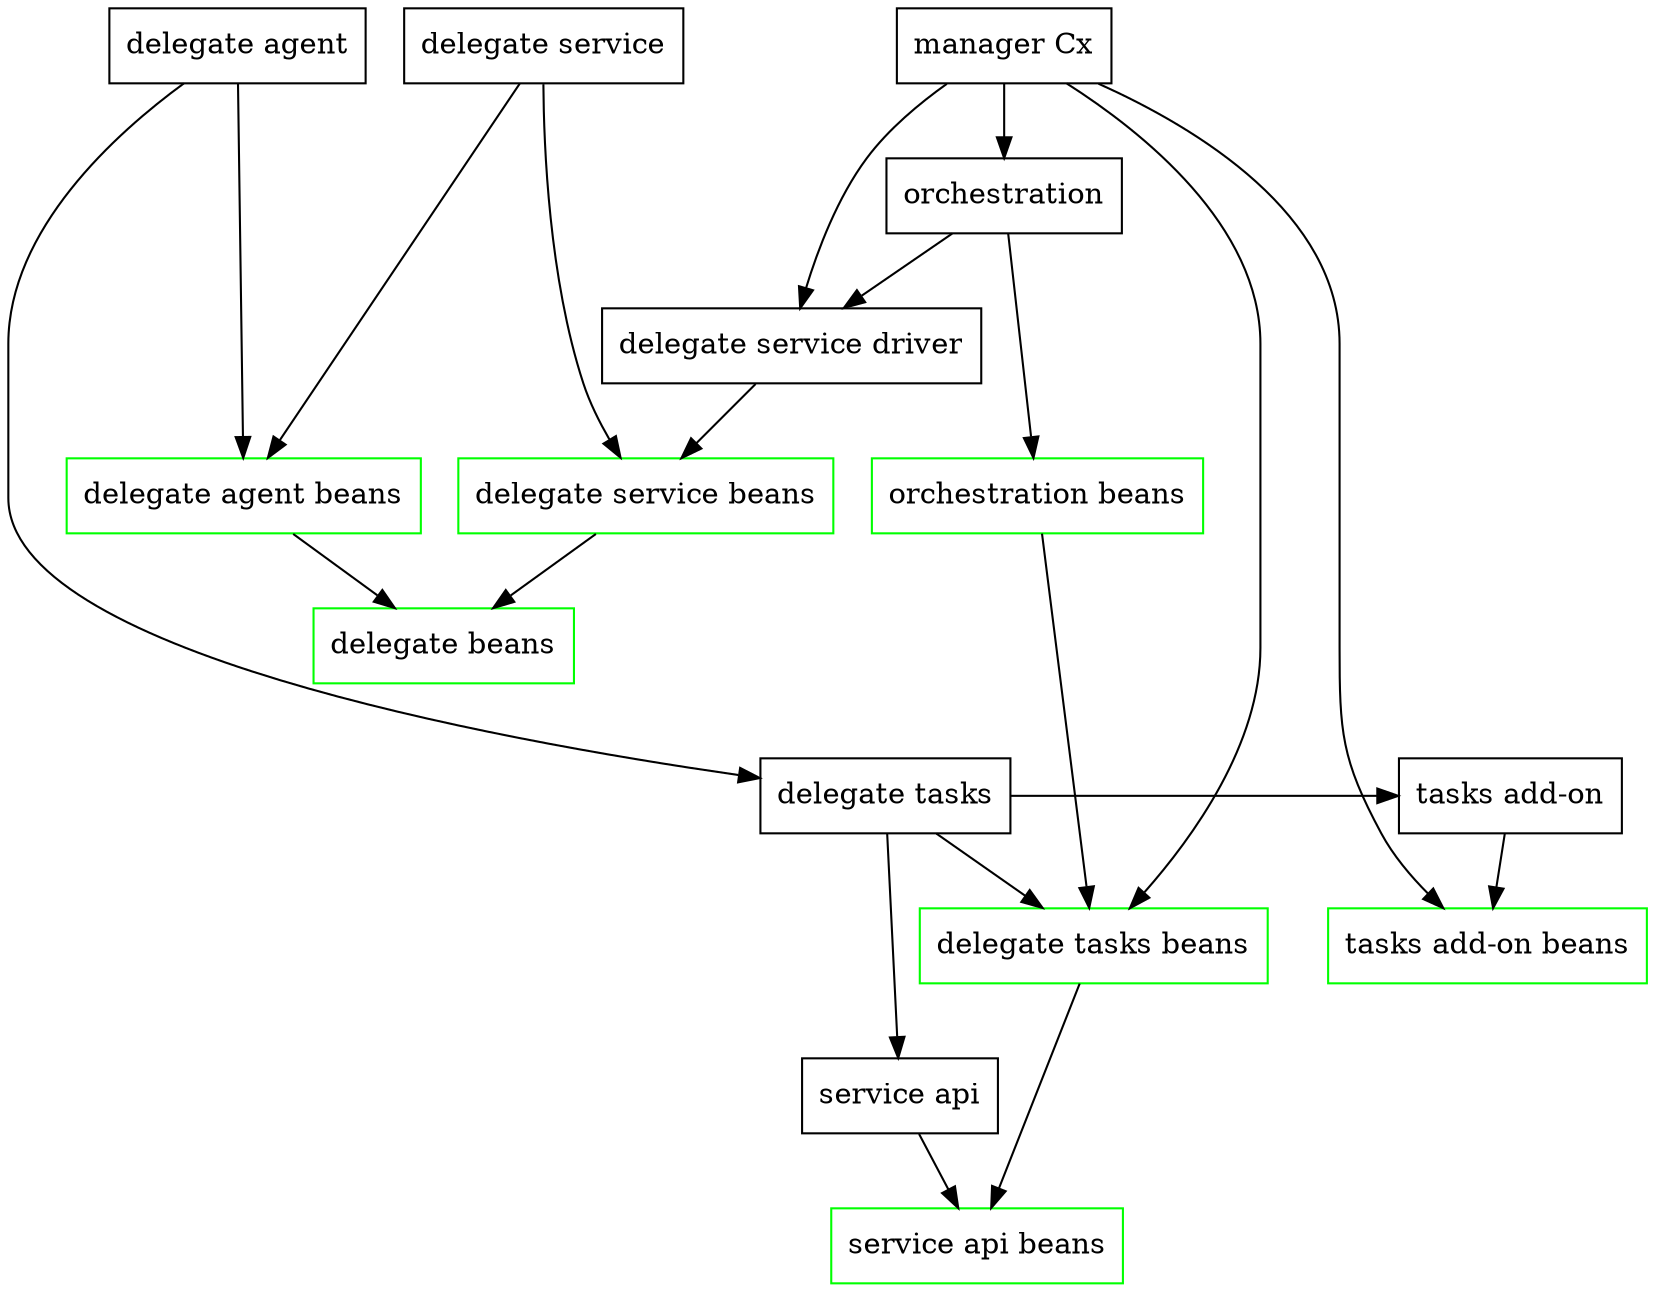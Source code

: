 digraph G {
  compound=true;

  service_api_beans [shape=rect color=green label="service api beans"];

  service_api [shape=rect label="service api"];

  subgraph {
    rank=same
    delegate_tasks_beans [shape=rect color=green label="delegate tasks beans"];
    tasks_add_on_beans [shape=rect color=green label="tasks add-on beans"];
  }

  subgraph {
    rank=same
    delegate_tasks [shape=rect label="delegate tasks"];
    tasks_add_on [shape=rect label="tasks add-on"];
  }

  delegate_beans [shape=rect color=green label="delegate beans"];

  orchestration_beans [shape=rect color=green label="orchestration beans"];

  orchestration [shape=rect label="orchestration"];

  delegate_service_driver [shape=rect label="delegate service driver"];

  subgraph {
    rank=same
    delegate_agent_beans [shape=rect color=green label="delegate agent beans"];
    delegate_service_beans [shape=rect color=green label="delegate service beans"];
  }

  subgraph {
    rank=same
    edge[style=invis];
    delegate_agent [shape=rect label="delegate agent"];
    delegate_service [shape=rect label="delegate service"];
    manager_cx [shape=rect label="manager Cx"];
    delegate_agent -> delegate_service-> manager_cx;
  }


  service_api -> service_api_beans;

  delegate_tasks -> tasks_add_on;

  delegate_tasks_beans -> service_api_beans;

  delegate_tasks -> delegate_tasks_beans;
  tasks_add_on -> tasks_add_on_beans;

  delegate_tasks -> service_api [minlen=2];

  delegate_agent_beans-> delegate_beans;

  delegate_service_beans-> delegate_beans;

  orchestration_beans -> delegate_tasks_beans;

  orchestration -> delegate_service_driver;

  orchestration -> orchestration_beans;

  delegate_agent -> delegate_agent_beans;
  delegate_agent -> delegate_tasks [minlen=5];

  delegate_service_driver -> delegate_service_beans;

  delegate_service -> delegate_service_beans;
  delegate_service -> delegate_agent_beans;

  manager_cx -> delegate_service_driver;
  manager_cx -> delegate_tasks_beans;
  manager_cx -> tasks_add_on_beans;

  manager_cx -> orchestration;
}